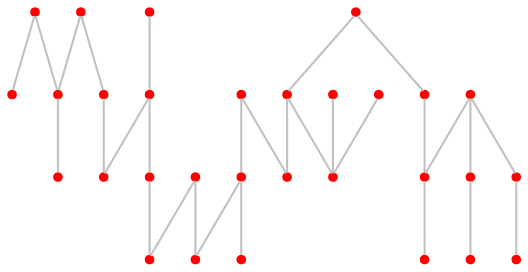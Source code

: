 graph {
	0 [color=red shape=point]
	1 [color=red shape=point]
	2 [color=red shape=point]
	3 [color=red shape=point]
	4 [color=red shape=point]
	5 [color=red shape=point]
	6 [color=red shape=point]
	7 [color=red shape=point]
	8 [color=red shape=point]
	9 [color=red shape=point]
	10 [color=red shape=point]
	11 [color=red shape=point]
	12 [color=red shape=point]
	13 [color=red shape=point]
	14 [color=red shape=point]
	15 [color=red shape=point]
	16 [color=red shape=point]
	17 [color=red shape=point]
	18 [color=red shape=point]
	19 [color=red shape=point]
	20 [color=red shape=point]
	21 [color=red shape=point]
	22 [color=red shape=point]
	23 [color=red shape=point]
	24 [color=red shape=point]
	25 [color=red shape=point]
	26 [color=red shape=point]
	27 [color=red shape=point]
	28 [color=red shape=point]
	29 [color=red shape=point]
	6 -- 12 [color=gray]
	10 -- 14 [color=gray]
	3 -- 28 [color=gray]
	11 -- 24 [color=gray]
	2 -- 8 [color=gray]
	14 -- 18 [color=gray]
	7 -- 17 [color=gray]
	17 -- 25 [color=gray]
	6 -- 7 [color=gray]
	13 -- 24 [color=gray]
	0 -- 11 [color=gray]
	12 -- 29 [color=gray]
	12 -- 26 [color=gray]
	13 -- 20 [color=gray]
	0 -- 4 [color=gray]
	1 -- 22 [color=gray]
	16 -- 23 [color=gray]
	10 -- 26 [color=gray]
	1 -- 18 [color=gray]
	20 -- 22 [color=gray]
	19 -- 29 [color=gray]
	14 -- 27 [color=gray]
	2 -- 16 [color=gray]
	2 -- 17 [color=gray]
	3 -- 4 [color=gray]
	5 -- 13 [color=gray]
	21 -- 29 [color=gray]
	8 -- 9 [color=gray]
	4 -- 15 [color=gray]
}
